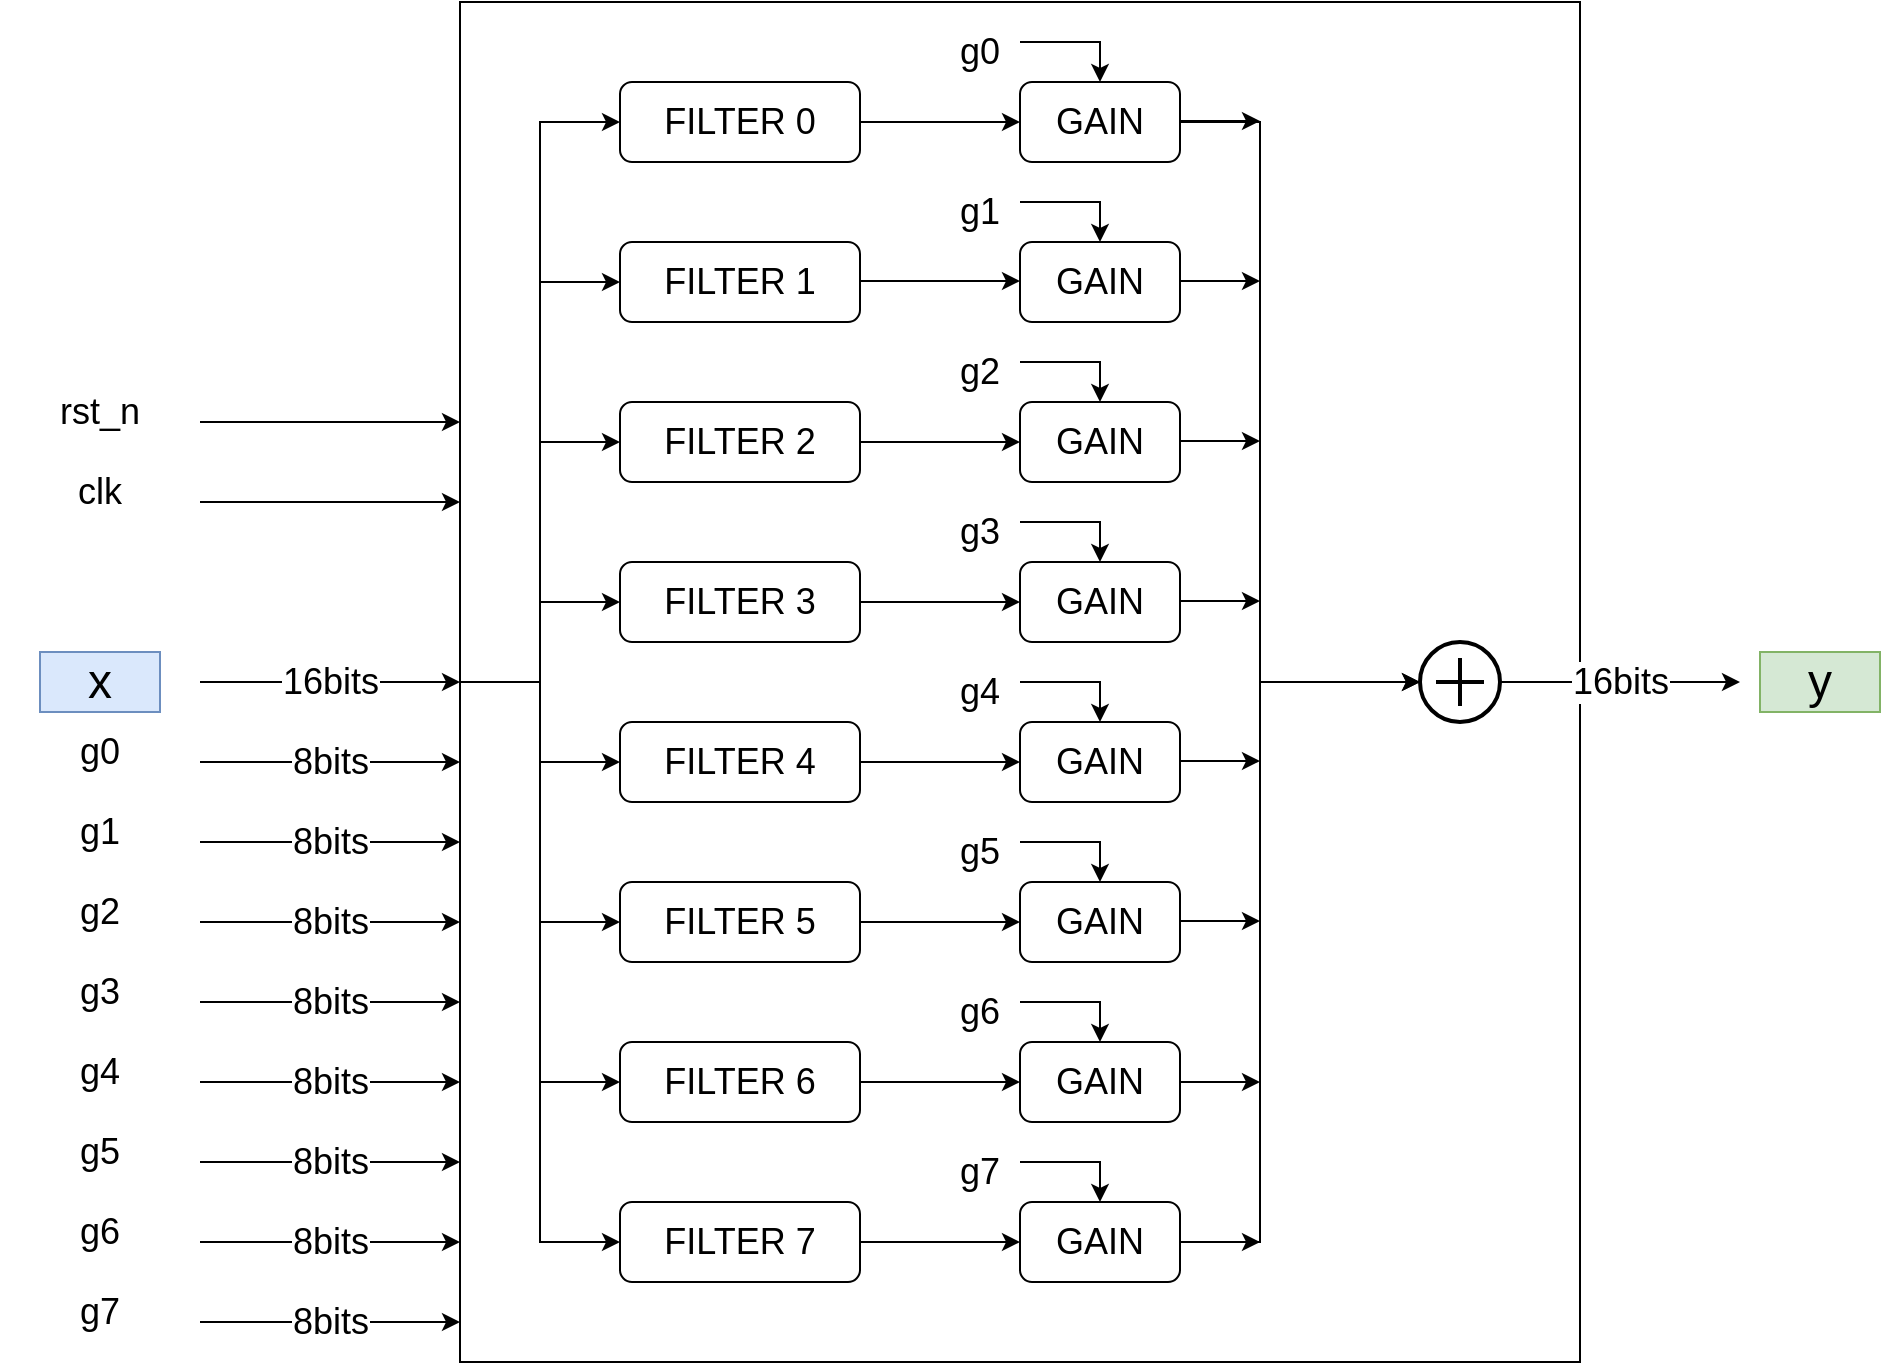 <mxfile version="22.1.2" type="device">
  <diagram id="C5RBs43oDa-KdzZeNtuy" name="Page-1">
    <mxGraphModel dx="1942" dy="669" grid="1" gridSize="10" guides="1" tooltips="1" connect="1" arrows="1" fold="1" page="1" pageScale="1" pageWidth="827" pageHeight="1169" math="0" shadow="0">
      <root>
        <mxCell id="WIyWlLk6GJQsqaUBKTNV-0" />
        <mxCell id="WIyWlLk6GJQsqaUBKTNV-1" parent="WIyWlLk6GJQsqaUBKTNV-0" />
        <mxCell id="mujovfpKA2oL1EmNYj7x-28" value="" style="whiteSpace=wrap;html=1;movable=0;resizable=0;rotatable=0;deletable=0;editable=0;locked=1;connectable=0;" parent="WIyWlLk6GJQsqaUBKTNV-1" vertex="1">
          <mxGeometry x="80" y="40" width="560" height="680" as="geometry" />
        </mxCell>
        <mxCell id="WIyWlLk6GJQsqaUBKTNV-3" value="FILTER 0" style="rounded=1;whiteSpace=wrap;html=1;fontSize=18;glass=0;strokeWidth=1;shadow=0;" parent="WIyWlLk6GJQsqaUBKTNV-1" vertex="1">
          <mxGeometry x="160" y="80" width="120" height="40" as="geometry" />
        </mxCell>
        <mxCell id="mujovfpKA2oL1EmNYj7x-0" value="FILTER 1" style="rounded=1;whiteSpace=wrap;html=1;fontSize=18;glass=0;strokeWidth=1;shadow=0;" parent="WIyWlLk6GJQsqaUBKTNV-1" vertex="1">
          <mxGeometry x="160" y="160" width="120" height="40" as="geometry" />
        </mxCell>
        <mxCell id="mujovfpKA2oL1EmNYj7x-1" value="FILTER 2" style="rounded=1;whiteSpace=wrap;html=1;fontSize=18;glass=0;strokeWidth=1;shadow=0;" parent="WIyWlLk6GJQsqaUBKTNV-1" vertex="1">
          <mxGeometry x="160" y="240" width="120" height="40" as="geometry" />
        </mxCell>
        <mxCell id="mujovfpKA2oL1EmNYj7x-2" value="FILTER 3" style="rounded=1;whiteSpace=wrap;html=1;fontSize=18;glass=0;strokeWidth=1;shadow=0;" parent="WIyWlLk6GJQsqaUBKTNV-1" vertex="1">
          <mxGeometry x="160" y="320" width="120" height="40" as="geometry" />
        </mxCell>
        <mxCell id="mujovfpKA2oL1EmNYj7x-3" value="FILTER 4" style="rounded=1;whiteSpace=wrap;html=1;fontSize=18;glass=0;strokeWidth=1;shadow=0;" parent="WIyWlLk6GJQsqaUBKTNV-1" vertex="1">
          <mxGeometry x="160" y="400" width="120" height="40" as="geometry" />
        </mxCell>
        <mxCell id="mujovfpKA2oL1EmNYj7x-4" value="FILTER 5" style="rounded=1;whiteSpace=wrap;html=1;fontSize=18;glass=0;strokeWidth=1;shadow=0;" parent="WIyWlLk6GJQsqaUBKTNV-1" vertex="1">
          <mxGeometry x="160" y="480" width="120" height="40" as="geometry" />
        </mxCell>
        <mxCell id="mujovfpKA2oL1EmNYj7x-5" value="FILTER 6" style="rounded=1;whiteSpace=wrap;html=1;fontSize=18;glass=0;strokeWidth=1;shadow=0;" parent="WIyWlLk6GJQsqaUBKTNV-1" vertex="1">
          <mxGeometry x="160" y="560" width="120" height="40" as="geometry" />
        </mxCell>
        <mxCell id="mujovfpKA2oL1EmNYj7x-6" value="FILTER 7" style="rounded=1;whiteSpace=wrap;html=1;fontSize=18;glass=0;strokeWidth=1;shadow=0;" parent="WIyWlLk6GJQsqaUBKTNV-1" vertex="1">
          <mxGeometry x="160" y="640" width="120" height="40" as="geometry" />
        </mxCell>
        <mxCell id="mujovfpKA2oL1EmNYj7x-7" value="GAIN" style="rounded=1;whiteSpace=wrap;html=1;fontSize=18;" parent="WIyWlLk6GJQsqaUBKTNV-1" vertex="1">
          <mxGeometry x="360" y="80" width="80" height="40" as="geometry" />
        </mxCell>
        <mxCell id="mujovfpKA2oL1EmNYj7x-8" value="GAIN" style="rounded=1;whiteSpace=wrap;html=1;fontSize=18;" parent="WIyWlLk6GJQsqaUBKTNV-1" vertex="1">
          <mxGeometry x="360" y="160" width="80" height="40" as="geometry" />
        </mxCell>
        <mxCell id="mujovfpKA2oL1EmNYj7x-9" value="GAIN" style="rounded=1;whiteSpace=wrap;html=1;fontSize=18;" parent="WIyWlLk6GJQsqaUBKTNV-1" vertex="1">
          <mxGeometry x="360" y="240" width="80" height="40" as="geometry" />
        </mxCell>
        <mxCell id="mujovfpKA2oL1EmNYj7x-10" value="GAIN" style="rounded=1;whiteSpace=wrap;html=1;fontSize=18;" parent="WIyWlLk6GJQsqaUBKTNV-1" vertex="1">
          <mxGeometry x="360" y="320" width="80" height="40" as="geometry" />
        </mxCell>
        <mxCell id="mujovfpKA2oL1EmNYj7x-11" value="GAIN" style="rounded=1;whiteSpace=wrap;html=1;fontSize=18;" parent="WIyWlLk6GJQsqaUBKTNV-1" vertex="1">
          <mxGeometry x="360" y="400" width="80" height="40" as="geometry" />
        </mxCell>
        <mxCell id="mujovfpKA2oL1EmNYj7x-12" value="GAIN" style="rounded=1;whiteSpace=wrap;html=1;fontSize=18;" parent="WIyWlLk6GJQsqaUBKTNV-1" vertex="1">
          <mxGeometry x="360" y="480" width="80" height="40" as="geometry" />
        </mxCell>
        <mxCell id="mujovfpKA2oL1EmNYj7x-13" value="GAIN" style="rounded=1;whiteSpace=wrap;html=1;fontSize=18;" parent="WIyWlLk6GJQsqaUBKTNV-1" vertex="1">
          <mxGeometry x="360" y="560" width="80" height="40" as="geometry" />
        </mxCell>
        <mxCell id="mujovfpKA2oL1EmNYj7x-14" value="GAIN" style="rounded=1;whiteSpace=wrap;html=1;fontSize=18;" parent="WIyWlLk6GJQsqaUBKTNV-1" vertex="1">
          <mxGeometry x="360" y="640" width="80" height="40" as="geometry" />
        </mxCell>
        <mxCell id="mujovfpKA2oL1EmNYj7x-15" value="" style="html=1;verticalLabelPosition=bottom;align=center;labelBackgroundColor=#ffffff;verticalAlign=top;strokeWidth=2;strokeColor=#000000;shadow=0;dashed=0;shape=mxgraph.ios7.icons.add;fontSize=18;" parent="WIyWlLk6GJQsqaUBKTNV-1" vertex="1">
          <mxGeometry x="560" y="360" width="40" height="40" as="geometry" />
        </mxCell>
        <mxCell id="mujovfpKA2oL1EmNYj7x-17" value="" style="endArrow=classic;html=1;rounded=0;entryX=0;entryY=0.5;entryDx=0;entryDy=0;fontSize=18;" parent="WIyWlLk6GJQsqaUBKTNV-1" target="mujovfpKA2oL1EmNYj7x-28" edge="1">
          <mxGeometry relative="1" as="geometry">
            <mxPoint x="-50" y="380" as="sourcePoint" />
            <mxPoint x="50" y="399" as="targetPoint" />
          </mxGeometry>
        </mxCell>
        <mxCell id="mujovfpKA2oL1EmNYj7x-18" value="16bits" style="edgeLabel;resizable=0;html=1;align=center;verticalAlign=middle;fontSize=18;" parent="mujovfpKA2oL1EmNYj7x-17" connectable="0" vertex="1">
          <mxGeometry relative="1" as="geometry" />
        </mxCell>
        <mxCell id="mujovfpKA2oL1EmNYj7x-19" value="" style="endArrow=classic;html=1;rounded=0;entryX=0;entryY=0.5;entryDx=0;entryDy=0;exitX=0;exitY=0.5;exitDx=0;exitDy=0;fontSize=18;" parent="WIyWlLk6GJQsqaUBKTNV-1" source="mujovfpKA2oL1EmNYj7x-28" target="WIyWlLk6GJQsqaUBKTNV-3" edge="1">
          <mxGeometry width="50" height="50" relative="1" as="geometry">
            <mxPoint x="50" y="400" as="sourcePoint" />
            <mxPoint x="70" y="300" as="targetPoint" />
            <Array as="points">
              <mxPoint x="120" y="380" />
              <mxPoint x="120" y="100" />
            </Array>
          </mxGeometry>
        </mxCell>
        <mxCell id="mujovfpKA2oL1EmNYj7x-20" value="" style="endArrow=classic;html=1;rounded=0;entryX=0;entryY=0.5;entryDx=0;entryDy=0;exitX=0;exitY=0.5;exitDx=0;exitDy=0;fontSize=18;" parent="WIyWlLk6GJQsqaUBKTNV-1" source="mujovfpKA2oL1EmNYj7x-28" target="mujovfpKA2oL1EmNYj7x-1" edge="1">
          <mxGeometry width="50" height="50" relative="1" as="geometry">
            <mxPoint x="60" y="480" as="sourcePoint" />
            <mxPoint x="110" y="430" as="targetPoint" />
            <Array as="points">
              <mxPoint x="120" y="380" />
              <mxPoint x="120" y="260" />
            </Array>
          </mxGeometry>
        </mxCell>
        <mxCell id="mujovfpKA2oL1EmNYj7x-21" value="" style="endArrow=classic;html=1;rounded=0;entryX=0;entryY=0.5;entryDx=0;entryDy=0;exitX=0;exitY=0.5;exitDx=0;exitDy=0;fontSize=18;" parent="WIyWlLk6GJQsqaUBKTNV-1" source="mujovfpKA2oL1EmNYj7x-28" target="mujovfpKA2oL1EmNYj7x-0" edge="1">
          <mxGeometry width="50" height="50" relative="1" as="geometry">
            <mxPoint x="50" y="400" as="sourcePoint" />
            <mxPoint x="80" y="430" as="targetPoint" />
            <Array as="points">
              <mxPoint x="120" y="380" />
              <mxPoint x="120" y="180" />
            </Array>
          </mxGeometry>
        </mxCell>
        <mxCell id="mujovfpKA2oL1EmNYj7x-22" value="" style="endArrow=classic;html=1;rounded=0;entryX=0;entryY=0.5;entryDx=0;entryDy=0;fontSize=18;" parent="WIyWlLk6GJQsqaUBKTNV-1" target="mujovfpKA2oL1EmNYj7x-2" edge="1">
          <mxGeometry width="50" height="50" relative="1" as="geometry">
            <mxPoint x="80" y="380" as="sourcePoint" />
            <mxPoint x="150" y="340" as="targetPoint" />
            <Array as="points">
              <mxPoint x="120" y="380" />
              <mxPoint x="120" y="340" />
            </Array>
          </mxGeometry>
        </mxCell>
        <mxCell id="mujovfpKA2oL1EmNYj7x-23" value="" style="endArrow=classic;html=1;rounded=0;entryX=0;entryY=0.5;entryDx=0;entryDy=0;exitX=0;exitY=0.5;exitDx=0;exitDy=0;fontSize=18;" parent="WIyWlLk6GJQsqaUBKTNV-1" source="mujovfpKA2oL1EmNYj7x-28" target="mujovfpKA2oL1EmNYj7x-3" edge="1">
          <mxGeometry width="50" height="50" relative="1" as="geometry">
            <mxPoint x="40" y="610" as="sourcePoint" />
            <mxPoint x="150" y="390" as="targetPoint" />
            <Array as="points">
              <mxPoint x="120" y="380" />
              <mxPoint x="120" y="420" />
            </Array>
          </mxGeometry>
        </mxCell>
        <mxCell id="mujovfpKA2oL1EmNYj7x-24" value="" style="endArrow=classic;html=1;rounded=0;entryX=0;entryY=0.5;entryDx=0;entryDy=0;exitX=0;exitY=0.5;exitDx=0;exitDy=0;fontSize=18;" parent="WIyWlLk6GJQsqaUBKTNV-1" source="mujovfpKA2oL1EmNYj7x-28" target="mujovfpKA2oL1EmNYj7x-4" edge="1">
          <mxGeometry width="50" height="50" relative="1" as="geometry">
            <mxPoint x="30" y="675" as="sourcePoint" />
            <mxPoint x="150" y="485" as="targetPoint" />
            <Array as="points">
              <mxPoint x="120" y="380" />
              <mxPoint x="120" y="500" />
            </Array>
          </mxGeometry>
        </mxCell>
        <mxCell id="mujovfpKA2oL1EmNYj7x-25" value="" style="endArrow=classic;html=1;rounded=0;entryX=0;entryY=0.5;entryDx=0;entryDy=0;exitX=0;exitY=0.5;exitDx=0;exitDy=0;fontSize=18;" parent="WIyWlLk6GJQsqaUBKTNV-1" source="mujovfpKA2oL1EmNYj7x-28" target="mujovfpKA2oL1EmNYj7x-5" edge="1">
          <mxGeometry width="50" height="50" relative="1" as="geometry">
            <mxPoint x="20" y="747.5" as="sourcePoint" />
            <mxPoint x="150" y="572.5" as="targetPoint" />
            <Array as="points">
              <mxPoint x="120" y="380" />
              <mxPoint x="120" y="580" />
            </Array>
          </mxGeometry>
        </mxCell>
        <mxCell id="mujovfpKA2oL1EmNYj7x-26" value="" style="endArrow=classic;html=1;rounded=0;entryX=0;entryY=0.5;entryDx=0;entryDy=0;exitX=0;exitY=0.5;exitDx=0;exitDy=0;fontSize=18;" parent="WIyWlLk6GJQsqaUBKTNV-1" source="mujovfpKA2oL1EmNYj7x-28" target="mujovfpKA2oL1EmNYj7x-6" edge="1">
          <mxGeometry width="50" height="50" relative="1" as="geometry">
            <mxPoint y="827.5" as="sourcePoint" />
            <mxPoint x="140" y="660" as="targetPoint" />
            <Array as="points">
              <mxPoint x="120" y="380" />
              <mxPoint x="120" y="660" />
            </Array>
          </mxGeometry>
        </mxCell>
        <mxCell id="mujovfpKA2oL1EmNYj7x-29" value="&lt;span style=&quot;font-size: 18px;&quot;&gt;g0&lt;/span&gt;" style="text;html=1;strokeColor=none;fillColor=none;align=center;verticalAlign=middle;whiteSpace=wrap;rounded=0;fontSize=18;" parent="WIyWlLk6GJQsqaUBKTNV-1" vertex="1">
          <mxGeometry x="-150" y="400" width="100" height="30" as="geometry" />
        </mxCell>
        <mxCell id="mujovfpKA2oL1EmNYj7x-30" value="" style="endArrow=classic;html=1;rounded=0;exitX=1;exitY=0.5;exitDx=0;exitDy=0;entryX=0;entryY=0.5;entryDx=0;entryDy=0;fontSize=18;" parent="WIyWlLk6GJQsqaUBKTNV-1" source="WIyWlLk6GJQsqaUBKTNV-3" target="mujovfpKA2oL1EmNYj7x-7" edge="1">
          <mxGeometry width="50" height="50" relative="1" as="geometry">
            <mxPoint x="450" y="260" as="sourcePoint" />
            <mxPoint x="500" y="210" as="targetPoint" />
          </mxGeometry>
        </mxCell>
        <mxCell id="mujovfpKA2oL1EmNYj7x-31" value="" style="endArrow=classic;html=1;rounded=0;exitX=1;exitY=0.5;exitDx=0;exitDy=0;entryX=0;entryY=0.5;entryDx=0;entryDy=0;fontSize=18;" parent="WIyWlLk6GJQsqaUBKTNV-1" edge="1">
          <mxGeometry width="50" height="50" relative="1" as="geometry">
            <mxPoint x="280" y="179.5" as="sourcePoint" />
            <mxPoint x="360" y="179.5" as="targetPoint" />
          </mxGeometry>
        </mxCell>
        <mxCell id="mujovfpKA2oL1EmNYj7x-34" value="" style="endArrow=classic;html=1;rounded=0;exitX=1;exitY=0.5;exitDx=0;exitDy=0;entryX=0;entryY=0.5;entryDx=0;entryDy=0;fontSize=18;" parent="WIyWlLk6GJQsqaUBKTNV-1" source="mujovfpKA2oL1EmNYj7x-1" target="mujovfpKA2oL1EmNYj7x-9" edge="1">
          <mxGeometry width="50" height="50" relative="1" as="geometry">
            <mxPoint x="280" y="290" as="sourcePoint" />
            <mxPoint x="360" y="290.5" as="targetPoint" />
          </mxGeometry>
        </mxCell>
        <mxCell id="mujovfpKA2oL1EmNYj7x-38" value="" style="endArrow=classic;html=1;rounded=0;exitX=1;exitY=0.5;exitDx=0;exitDy=0;entryX=0;entryY=0.5;entryDx=0;entryDy=0;fontSize=18;" parent="WIyWlLk6GJQsqaUBKTNV-1" source="mujovfpKA2oL1EmNYj7x-2" target="mujovfpKA2oL1EmNYj7x-10" edge="1">
          <mxGeometry width="50" height="50" relative="1" as="geometry">
            <mxPoint x="290" y="269.5" as="sourcePoint" />
            <mxPoint x="370" y="269.5" as="targetPoint" />
          </mxGeometry>
        </mxCell>
        <mxCell id="mujovfpKA2oL1EmNYj7x-39" value="" style="endArrow=classic;html=1;rounded=0;exitX=1;exitY=0.5;exitDx=0;exitDy=0;entryX=0;entryY=0.5;entryDx=0;entryDy=0;fontSize=18;" parent="WIyWlLk6GJQsqaUBKTNV-1" source="mujovfpKA2oL1EmNYj7x-3" target="mujovfpKA2oL1EmNYj7x-11" edge="1">
          <mxGeometry width="50" height="50" relative="1" as="geometry">
            <mxPoint x="300" y="279.5" as="sourcePoint" />
            <mxPoint x="380" y="279.5" as="targetPoint" />
          </mxGeometry>
        </mxCell>
        <mxCell id="mujovfpKA2oL1EmNYj7x-40" value="" style="endArrow=classic;html=1;rounded=0;exitX=1;exitY=0.5;exitDx=0;exitDy=0;entryX=0;entryY=0.5;entryDx=0;entryDy=0;fontSize=18;" parent="WIyWlLk6GJQsqaUBKTNV-1" source="mujovfpKA2oL1EmNYj7x-4" target="mujovfpKA2oL1EmNYj7x-12" edge="1">
          <mxGeometry width="50" height="50" relative="1" as="geometry">
            <mxPoint x="270" y="530" as="sourcePoint" />
            <mxPoint x="350" y="530" as="targetPoint" />
          </mxGeometry>
        </mxCell>
        <mxCell id="mujovfpKA2oL1EmNYj7x-41" value="" style="endArrow=classic;html=1;rounded=0;exitX=1;exitY=0.5;exitDx=0;exitDy=0;entryX=0;entryY=0.5;entryDx=0;entryDy=0;fontSize=18;" parent="WIyWlLk6GJQsqaUBKTNV-1" source="mujovfpKA2oL1EmNYj7x-5" target="mujovfpKA2oL1EmNYj7x-13" edge="1">
          <mxGeometry width="50" height="50" relative="1" as="geometry">
            <mxPoint x="270" y="610" as="sourcePoint" />
            <mxPoint x="350" y="610" as="targetPoint" />
          </mxGeometry>
        </mxCell>
        <mxCell id="mujovfpKA2oL1EmNYj7x-42" value="" style="endArrow=classic;html=1;rounded=0;exitX=1;exitY=0.5;exitDx=0;exitDy=0;entryX=0;entryY=0.5;entryDx=0;entryDy=0;fontSize=18;" parent="WIyWlLk6GJQsqaUBKTNV-1" source="mujovfpKA2oL1EmNYj7x-6" target="mujovfpKA2oL1EmNYj7x-14" edge="1">
          <mxGeometry width="50" height="50" relative="1" as="geometry">
            <mxPoint x="280" y="700" as="sourcePoint" />
            <mxPoint x="360" y="660" as="targetPoint" />
          </mxGeometry>
        </mxCell>
        <mxCell id="mujovfpKA2oL1EmNYj7x-43" value="" style="endArrow=classic;html=1;rounded=0;exitX=0;exitY=0.5;exitDx=0;exitDy=0;fontSize=18;" parent="WIyWlLk6GJQsqaUBKTNV-1" edge="1">
          <mxGeometry width="50" height="50" relative="1" as="geometry">
            <mxPoint x="440" y="660" as="sourcePoint" />
            <mxPoint x="560" y="380" as="targetPoint" />
            <Array as="points">
              <mxPoint x="480" y="660" />
              <mxPoint x="480" y="380" />
            </Array>
          </mxGeometry>
        </mxCell>
        <mxCell id="mujovfpKA2oL1EmNYj7x-50" value="" style="endArrow=classic;html=1;rounded=0;entryX=0;entryY=0.5;entryDx=0;entryDy=0;exitX=0;exitY=0.5;exitDx=0;exitDy=0;entryPerimeter=0;fontSize=18;" parent="WIyWlLk6GJQsqaUBKTNV-1" target="mujovfpKA2oL1EmNYj7x-15" edge="1">
          <mxGeometry width="50" height="50" relative="1" as="geometry">
            <mxPoint x="440" y="100" as="sourcePoint" />
            <mxPoint x="520" y="380" as="targetPoint" />
            <Array as="points">
              <mxPoint x="480" y="100" />
              <mxPoint x="480" y="380" />
            </Array>
          </mxGeometry>
        </mxCell>
        <mxCell id="mujovfpKA2oL1EmNYj7x-52" value="" style="endArrow=classic;html=1;rounded=0;exitX=1;exitY=0.5;exitDx=0;exitDy=0;fontSize=18;" parent="WIyWlLk6GJQsqaUBKTNV-1" source="mujovfpKA2oL1EmNYj7x-13" edge="1">
          <mxGeometry width="50" height="50" relative="1" as="geometry">
            <mxPoint x="450" y="460" as="sourcePoint" />
            <mxPoint x="480" y="580" as="targetPoint" />
          </mxGeometry>
        </mxCell>
        <mxCell id="mujovfpKA2oL1EmNYj7x-53" value="" style="endArrow=classic;html=1;rounded=0;exitX=1;exitY=0.5;exitDx=0;exitDy=0;fontSize=18;" parent="WIyWlLk6GJQsqaUBKTNV-1" edge="1">
          <mxGeometry width="50" height="50" relative="1" as="geometry">
            <mxPoint x="440" y="499.5" as="sourcePoint" />
            <mxPoint x="480" y="499.5" as="targetPoint" />
          </mxGeometry>
        </mxCell>
        <mxCell id="mujovfpKA2oL1EmNYj7x-54" value="" style="endArrow=classic;html=1;rounded=0;exitX=1;exitY=0.5;exitDx=0;exitDy=0;fontSize=18;" parent="WIyWlLk6GJQsqaUBKTNV-1" edge="1">
          <mxGeometry width="50" height="50" relative="1" as="geometry">
            <mxPoint x="440" y="419.5" as="sourcePoint" />
            <mxPoint x="480" y="419.5" as="targetPoint" />
          </mxGeometry>
        </mxCell>
        <mxCell id="mujovfpKA2oL1EmNYj7x-55" value="" style="endArrow=classic;html=1;rounded=0;exitX=1;exitY=0.5;exitDx=0;exitDy=0;fontSize=18;" parent="WIyWlLk6GJQsqaUBKTNV-1" edge="1">
          <mxGeometry width="50" height="50" relative="1" as="geometry">
            <mxPoint x="440" y="339.5" as="sourcePoint" />
            <mxPoint x="480" y="339.5" as="targetPoint" />
          </mxGeometry>
        </mxCell>
        <mxCell id="mujovfpKA2oL1EmNYj7x-56" value="" style="endArrow=classic;html=1;rounded=0;exitX=1;exitY=0.5;exitDx=0;exitDy=0;fontSize=18;" parent="WIyWlLk6GJQsqaUBKTNV-1" edge="1">
          <mxGeometry width="50" height="50" relative="1" as="geometry">
            <mxPoint x="440" y="259.5" as="sourcePoint" />
            <mxPoint x="480" y="259.5" as="targetPoint" />
          </mxGeometry>
        </mxCell>
        <mxCell id="mujovfpKA2oL1EmNYj7x-57" value="" style="endArrow=classic;html=1;rounded=0;exitX=1;exitY=0.5;exitDx=0;exitDy=0;fontSize=18;" parent="WIyWlLk6GJQsqaUBKTNV-1" edge="1">
          <mxGeometry width="50" height="50" relative="1" as="geometry">
            <mxPoint x="440" y="179.5" as="sourcePoint" />
            <mxPoint x="480" y="179.5" as="targetPoint" />
          </mxGeometry>
        </mxCell>
        <mxCell id="mujovfpKA2oL1EmNYj7x-58" value="" style="endArrow=classic;html=1;rounded=0;exitX=1;exitY=0.5;exitDx=0;exitDy=0;fontSize=18;" parent="WIyWlLk6GJQsqaUBKTNV-1" edge="1">
          <mxGeometry width="50" height="50" relative="1" as="geometry">
            <mxPoint x="440" y="99.5" as="sourcePoint" />
            <mxPoint x="480" y="99.5" as="targetPoint" />
          </mxGeometry>
        </mxCell>
        <mxCell id="mujovfpKA2oL1EmNYj7x-59" value="" style="endArrow=classic;html=1;rounded=0;exitX=1;exitY=0.5;exitDx=0;exitDy=0;fontSize=18;" parent="WIyWlLk6GJQsqaUBKTNV-1" edge="1">
          <mxGeometry width="50" height="50" relative="1" as="geometry">
            <mxPoint x="440" y="660" as="sourcePoint" />
            <mxPoint x="480" y="660" as="targetPoint" />
          </mxGeometry>
        </mxCell>
        <mxCell id="mujovfpKA2oL1EmNYj7x-61" value="" style="endArrow=classic;html=1;rounded=0;fontSize=18;" parent="WIyWlLk6GJQsqaUBKTNV-1" edge="1">
          <mxGeometry relative="1" as="geometry">
            <mxPoint x="600" y="380" as="sourcePoint" />
            <mxPoint x="720" y="380" as="targetPoint" />
          </mxGeometry>
        </mxCell>
        <mxCell id="mujovfpKA2oL1EmNYj7x-62" value="16bits" style="edgeLabel;resizable=0;html=1;align=center;verticalAlign=middle;fontSize=18;" parent="mujovfpKA2oL1EmNYj7x-61" connectable="0" vertex="1">
          <mxGeometry relative="1" as="geometry" />
        </mxCell>
        <mxCell id="mujovfpKA2oL1EmNYj7x-66" value="&lt;font style=&quot;font-size: 24px;&quot;&gt;y&lt;br style=&quot;font-size: 24px;&quot;&gt;&lt;/font&gt;" style="text;html=1;strokeColor=#82b366;fillColor=#d5e8d4;align=center;verticalAlign=middle;whiteSpace=wrap;rounded=0;fontSize=24;" parent="WIyWlLk6GJQsqaUBKTNV-1" vertex="1">
          <mxGeometry x="730" y="365" width="60" height="30" as="geometry" />
        </mxCell>
        <mxCell id="mujovfpKA2oL1EmNYj7x-69" value="" style="endArrow=classic;html=1;rounded=0;entryX=0;entryY=0.5;entryDx=0;entryDy=0;fontSize=18;" parent="WIyWlLk6GJQsqaUBKTNV-1" edge="1">
          <mxGeometry relative="1" as="geometry">
            <mxPoint x="-50" y="250" as="sourcePoint" />
            <mxPoint x="80" y="250" as="targetPoint" />
          </mxGeometry>
        </mxCell>
        <mxCell id="mujovfpKA2oL1EmNYj7x-71" value="" style="endArrow=classic;html=1;rounded=0;entryX=0;entryY=0.5;entryDx=0;entryDy=0;fontSize=18;" parent="WIyWlLk6GJQsqaUBKTNV-1" edge="1">
          <mxGeometry relative="1" as="geometry">
            <mxPoint x="-50" y="290" as="sourcePoint" />
            <mxPoint x="80" y="290" as="targetPoint" />
          </mxGeometry>
        </mxCell>
        <mxCell id="mujovfpKA2oL1EmNYj7x-75" value="&lt;span style=&quot;font-size: 18px;&quot;&gt;clk&lt;/span&gt;" style="text;html=1;strokeColor=none;fillColor=none;align=center;verticalAlign=middle;whiteSpace=wrap;rounded=0;fontSize=18;" parent="WIyWlLk6GJQsqaUBKTNV-1" vertex="1">
          <mxGeometry x="-150" y="270" width="100" height="30" as="geometry" />
        </mxCell>
        <mxCell id="mujovfpKA2oL1EmNYj7x-76" value="&lt;span style=&quot;font-size: 18px;&quot;&gt;rst_n&lt;/span&gt;" style="text;html=1;strokeColor=none;fillColor=none;align=center;verticalAlign=middle;whiteSpace=wrap;rounded=0;fontSize=18;" parent="WIyWlLk6GJQsqaUBKTNV-1" vertex="1">
          <mxGeometry x="-150" y="230" width="100" height="30" as="geometry" />
        </mxCell>
        <mxCell id="mujovfpKA2oL1EmNYj7x-77" value="&lt;font style=&quot;font-size: 24px;&quot;&gt;x&lt;br style=&quot;font-size: 24px;&quot;&gt;&lt;/font&gt;" style="text;html=1;strokeColor=#6c8ebf;fillColor=#dae8fc;align=center;verticalAlign=middle;whiteSpace=wrap;rounded=0;fontSize=24;" parent="WIyWlLk6GJQsqaUBKTNV-1" vertex="1">
          <mxGeometry x="-130" y="365" width="60" height="30" as="geometry" />
        </mxCell>
        <mxCell id="mujovfpKA2oL1EmNYj7x-78" value="" style="endArrow=classic;html=1;rounded=0;entryX=0;entryY=0.5;entryDx=0;entryDy=0;fontSize=18;" parent="WIyWlLk6GJQsqaUBKTNV-1" edge="1">
          <mxGeometry relative="1" as="geometry">
            <mxPoint x="-50" y="420" as="sourcePoint" />
            <mxPoint x="80" y="420" as="targetPoint" />
          </mxGeometry>
        </mxCell>
        <mxCell id="mujovfpKA2oL1EmNYj7x-79" value="8bits" style="edgeLabel;resizable=0;html=1;align=center;verticalAlign=middle;fontSize=18;" parent="mujovfpKA2oL1EmNYj7x-78" connectable="0" vertex="1">
          <mxGeometry relative="1" as="geometry" />
        </mxCell>
        <mxCell id="mujovfpKA2oL1EmNYj7x-80" value="&lt;span style=&quot;font-size: 18px;&quot;&gt;g1&lt;/span&gt;" style="text;html=1;strokeColor=none;fillColor=none;align=center;verticalAlign=middle;whiteSpace=wrap;rounded=0;fontSize=18;" parent="WIyWlLk6GJQsqaUBKTNV-1" vertex="1">
          <mxGeometry x="-150" y="440" width="100" height="30" as="geometry" />
        </mxCell>
        <mxCell id="mujovfpKA2oL1EmNYj7x-81" value="" style="endArrow=classic;html=1;rounded=0;entryX=0;entryY=0.5;entryDx=0;entryDy=0;fontSize=18;" parent="WIyWlLk6GJQsqaUBKTNV-1" edge="1">
          <mxGeometry relative="1" as="geometry">
            <mxPoint x="-50" y="460" as="sourcePoint" />
            <mxPoint x="80" y="460" as="targetPoint" />
          </mxGeometry>
        </mxCell>
        <mxCell id="mujovfpKA2oL1EmNYj7x-82" value="8bits" style="edgeLabel;resizable=0;html=1;align=center;verticalAlign=middle;fontSize=18;" parent="mujovfpKA2oL1EmNYj7x-81" connectable="0" vertex="1">
          <mxGeometry relative="1" as="geometry" />
        </mxCell>
        <mxCell id="mujovfpKA2oL1EmNYj7x-83" value="&lt;span style=&quot;font-size: 18px;&quot;&gt;g2&lt;/span&gt;" style="text;html=1;strokeColor=none;fillColor=none;align=center;verticalAlign=middle;whiteSpace=wrap;rounded=0;fontSize=18;" parent="WIyWlLk6GJQsqaUBKTNV-1" vertex="1">
          <mxGeometry x="-150" y="480" width="100" height="30" as="geometry" />
        </mxCell>
        <mxCell id="mujovfpKA2oL1EmNYj7x-84" value="" style="endArrow=classic;html=1;rounded=0;entryX=0;entryY=0.5;entryDx=0;entryDy=0;fontSize=18;" parent="WIyWlLk6GJQsqaUBKTNV-1" edge="1">
          <mxGeometry relative="1" as="geometry">
            <mxPoint x="-50" y="500" as="sourcePoint" />
            <mxPoint x="80" y="500" as="targetPoint" />
          </mxGeometry>
        </mxCell>
        <mxCell id="mujovfpKA2oL1EmNYj7x-85" value="8bits" style="edgeLabel;resizable=0;html=1;align=center;verticalAlign=middle;fontSize=18;" parent="mujovfpKA2oL1EmNYj7x-84" connectable="0" vertex="1">
          <mxGeometry relative="1" as="geometry" />
        </mxCell>
        <mxCell id="mujovfpKA2oL1EmNYj7x-86" value="&lt;span style=&quot;font-size: 18px;&quot;&gt;g3&lt;/span&gt;" style="text;html=1;strokeColor=none;fillColor=none;align=center;verticalAlign=middle;whiteSpace=wrap;rounded=0;fontSize=18;" parent="WIyWlLk6GJQsqaUBKTNV-1" vertex="1">
          <mxGeometry x="-150" y="520" width="100" height="30" as="geometry" />
        </mxCell>
        <mxCell id="mujovfpKA2oL1EmNYj7x-87" value="" style="endArrow=classic;html=1;rounded=0;entryX=0;entryY=0.5;entryDx=0;entryDy=0;fontSize=18;" parent="WIyWlLk6GJQsqaUBKTNV-1" edge="1">
          <mxGeometry relative="1" as="geometry">
            <mxPoint x="-50" y="540" as="sourcePoint" />
            <mxPoint x="80" y="540" as="targetPoint" />
          </mxGeometry>
        </mxCell>
        <mxCell id="mujovfpKA2oL1EmNYj7x-88" value="8bits" style="edgeLabel;resizable=0;html=1;align=center;verticalAlign=middle;fontSize=18;" parent="mujovfpKA2oL1EmNYj7x-87" connectable="0" vertex="1">
          <mxGeometry relative="1" as="geometry" />
        </mxCell>
        <mxCell id="mujovfpKA2oL1EmNYj7x-89" value="&lt;span style=&quot;font-size: 18px;&quot;&gt;g4&lt;/span&gt;" style="text;html=1;strokeColor=none;fillColor=none;align=center;verticalAlign=middle;whiteSpace=wrap;rounded=0;fontSize=18;" parent="WIyWlLk6GJQsqaUBKTNV-1" vertex="1">
          <mxGeometry x="-150" y="560" width="100" height="30" as="geometry" />
        </mxCell>
        <mxCell id="mujovfpKA2oL1EmNYj7x-90" value="" style="endArrow=classic;html=1;rounded=0;entryX=0;entryY=0.5;entryDx=0;entryDy=0;fontSize=18;" parent="WIyWlLk6GJQsqaUBKTNV-1" edge="1">
          <mxGeometry relative="1" as="geometry">
            <mxPoint x="-50" y="580" as="sourcePoint" />
            <mxPoint x="80" y="580" as="targetPoint" />
          </mxGeometry>
        </mxCell>
        <mxCell id="mujovfpKA2oL1EmNYj7x-91" value="8bits" style="edgeLabel;resizable=0;html=1;align=center;verticalAlign=middle;fontSize=18;" parent="mujovfpKA2oL1EmNYj7x-90" connectable="0" vertex="1">
          <mxGeometry relative="1" as="geometry" />
        </mxCell>
        <mxCell id="mujovfpKA2oL1EmNYj7x-92" value="&lt;span style=&quot;font-size: 18px;&quot;&gt;g5&lt;/span&gt;" style="text;html=1;strokeColor=none;fillColor=none;align=center;verticalAlign=middle;whiteSpace=wrap;rounded=0;fontSize=18;" parent="WIyWlLk6GJQsqaUBKTNV-1" vertex="1">
          <mxGeometry x="-150" y="600" width="100" height="30" as="geometry" />
        </mxCell>
        <mxCell id="mujovfpKA2oL1EmNYj7x-93" value="" style="endArrow=classic;html=1;rounded=0;entryX=0;entryY=0.5;entryDx=0;entryDy=0;fontSize=18;" parent="WIyWlLk6GJQsqaUBKTNV-1" edge="1">
          <mxGeometry relative="1" as="geometry">
            <mxPoint x="-50" y="620" as="sourcePoint" />
            <mxPoint x="80" y="620" as="targetPoint" />
          </mxGeometry>
        </mxCell>
        <mxCell id="mujovfpKA2oL1EmNYj7x-94" value="8bits" style="edgeLabel;resizable=0;html=1;align=center;verticalAlign=middle;fontSize=18;" parent="mujovfpKA2oL1EmNYj7x-93" connectable="0" vertex="1">
          <mxGeometry relative="1" as="geometry" />
        </mxCell>
        <mxCell id="mujovfpKA2oL1EmNYj7x-95" value="&lt;span style=&quot;font-size: 18px;&quot;&gt;g6&lt;/span&gt;" style="text;html=1;strokeColor=none;fillColor=none;align=center;verticalAlign=middle;whiteSpace=wrap;rounded=0;fontSize=18;" parent="WIyWlLk6GJQsqaUBKTNV-1" vertex="1">
          <mxGeometry x="-150" y="640" width="100" height="30" as="geometry" />
        </mxCell>
        <mxCell id="mujovfpKA2oL1EmNYj7x-96" value="" style="endArrow=classic;html=1;rounded=0;entryX=0;entryY=0.5;entryDx=0;entryDy=0;fontSize=18;" parent="WIyWlLk6GJQsqaUBKTNV-1" edge="1">
          <mxGeometry relative="1" as="geometry">
            <mxPoint x="-50" y="660" as="sourcePoint" />
            <mxPoint x="80" y="660" as="targetPoint" />
          </mxGeometry>
        </mxCell>
        <mxCell id="mujovfpKA2oL1EmNYj7x-97" value="8bits" style="edgeLabel;resizable=0;html=1;align=center;verticalAlign=middle;fontSize=18;" parent="mujovfpKA2oL1EmNYj7x-96" connectable="0" vertex="1">
          <mxGeometry relative="1" as="geometry" />
        </mxCell>
        <mxCell id="mujovfpKA2oL1EmNYj7x-98" value="&lt;span style=&quot;font-size: 18px;&quot;&gt;g7&lt;/span&gt;" style="text;html=1;strokeColor=none;fillColor=none;align=center;verticalAlign=middle;whiteSpace=wrap;rounded=0;fontSize=18;" parent="WIyWlLk6GJQsqaUBKTNV-1" vertex="1">
          <mxGeometry x="-150" y="680" width="100" height="30" as="geometry" />
        </mxCell>
        <mxCell id="mujovfpKA2oL1EmNYj7x-99" value="" style="endArrow=classic;html=1;rounded=0;entryX=0;entryY=0.5;entryDx=0;entryDy=0;fontSize=18;" parent="WIyWlLk6GJQsqaUBKTNV-1" edge="1">
          <mxGeometry relative="1" as="geometry">
            <mxPoint x="-50" y="700" as="sourcePoint" />
            <mxPoint x="80" y="700" as="targetPoint" />
          </mxGeometry>
        </mxCell>
        <mxCell id="mujovfpKA2oL1EmNYj7x-100" value="8bits" style="edgeLabel;resizable=0;html=1;align=center;verticalAlign=middle;fontSize=18;" parent="mujovfpKA2oL1EmNYj7x-99" connectable="0" vertex="1">
          <mxGeometry relative="1" as="geometry" />
        </mxCell>
        <mxCell id="mujovfpKA2oL1EmNYj7x-101" value="" style="endArrow=classic;html=1;rounded=0;exitX=1;exitY=0.5;exitDx=0;exitDy=0;entryX=0.5;entryY=0;entryDx=0;entryDy=0;fontSize=18;" parent="WIyWlLk6GJQsqaUBKTNV-1" target="mujovfpKA2oL1EmNYj7x-7" edge="1">
          <mxGeometry width="50" height="50" relative="1" as="geometry">
            <mxPoint x="360" y="60" as="sourcePoint" />
            <mxPoint x="400" y="60" as="targetPoint" />
            <Array as="points">
              <mxPoint x="400" y="60" />
            </Array>
          </mxGeometry>
        </mxCell>
        <mxCell id="mujovfpKA2oL1EmNYj7x-102" value="&lt;span style=&quot;font-size: 18px;&quot;&gt;g0&lt;/span&gt;" style="text;html=1;strokeColor=none;fillColor=none;align=center;verticalAlign=middle;whiteSpace=wrap;rounded=0;fontSize=18;" parent="WIyWlLk6GJQsqaUBKTNV-1" vertex="1">
          <mxGeometry x="290" y="50" width="100" height="30" as="geometry" />
        </mxCell>
        <mxCell id="mujovfpKA2oL1EmNYj7x-103" value="" style="endArrow=classic;html=1;rounded=0;exitX=1;exitY=0.5;exitDx=0;exitDy=0;entryX=0.5;entryY=0;entryDx=0;entryDy=0;fontSize=18;" parent="WIyWlLk6GJQsqaUBKTNV-1" edge="1">
          <mxGeometry width="50" height="50" relative="1" as="geometry">
            <mxPoint x="360" y="140" as="sourcePoint" />
            <mxPoint x="400" y="160" as="targetPoint" />
            <Array as="points">
              <mxPoint x="400" y="140" />
            </Array>
          </mxGeometry>
        </mxCell>
        <mxCell id="mujovfpKA2oL1EmNYj7x-104" value="&lt;span style=&quot;font-size: 18px;&quot;&gt;g1&lt;/span&gt;" style="text;html=1;strokeColor=none;fillColor=none;align=center;verticalAlign=middle;whiteSpace=wrap;rounded=0;fontSize=18;" parent="WIyWlLk6GJQsqaUBKTNV-1" vertex="1">
          <mxGeometry x="290" y="130" width="100" height="30" as="geometry" />
        </mxCell>
        <mxCell id="mujovfpKA2oL1EmNYj7x-105" value="" style="endArrow=classic;html=1;rounded=0;exitX=1;exitY=0.5;exitDx=0;exitDy=0;entryX=0.5;entryY=0;entryDx=0;entryDy=0;fontSize=18;" parent="WIyWlLk6GJQsqaUBKTNV-1" edge="1">
          <mxGeometry width="50" height="50" relative="1" as="geometry">
            <mxPoint x="360" y="220" as="sourcePoint" />
            <mxPoint x="400" y="240" as="targetPoint" />
            <Array as="points">
              <mxPoint x="400" y="220" />
            </Array>
          </mxGeometry>
        </mxCell>
        <mxCell id="mujovfpKA2oL1EmNYj7x-106" value="&lt;span style=&quot;font-size: 18px;&quot;&gt;g2&lt;/span&gt;" style="text;html=1;strokeColor=none;fillColor=none;align=center;verticalAlign=middle;whiteSpace=wrap;rounded=0;fontSize=18;" parent="WIyWlLk6GJQsqaUBKTNV-1" vertex="1">
          <mxGeometry x="290" y="210" width="100" height="30" as="geometry" />
        </mxCell>
        <mxCell id="mujovfpKA2oL1EmNYj7x-107" value="" style="endArrow=classic;html=1;rounded=0;exitX=1;exitY=0.5;exitDx=0;exitDy=0;entryX=0.5;entryY=0;entryDx=0;entryDy=0;fontSize=18;" parent="WIyWlLk6GJQsqaUBKTNV-1" edge="1">
          <mxGeometry width="50" height="50" relative="1" as="geometry">
            <mxPoint x="360" y="300" as="sourcePoint" />
            <mxPoint x="400" y="320" as="targetPoint" />
            <Array as="points">
              <mxPoint x="400" y="300" />
            </Array>
          </mxGeometry>
        </mxCell>
        <mxCell id="mujovfpKA2oL1EmNYj7x-108" value="&lt;span style=&quot;font-size: 18px;&quot;&gt;g3&lt;/span&gt;" style="text;html=1;strokeColor=none;fillColor=none;align=center;verticalAlign=middle;whiteSpace=wrap;rounded=0;fontSize=18;" parent="WIyWlLk6GJQsqaUBKTNV-1" vertex="1">
          <mxGeometry x="290" y="290" width="100" height="30" as="geometry" />
        </mxCell>
        <mxCell id="mujovfpKA2oL1EmNYj7x-109" value="" style="endArrow=classic;html=1;rounded=0;exitX=1;exitY=0.5;exitDx=0;exitDy=0;entryX=0.5;entryY=0;entryDx=0;entryDy=0;fontSize=18;" parent="WIyWlLk6GJQsqaUBKTNV-1" edge="1">
          <mxGeometry width="50" height="50" relative="1" as="geometry">
            <mxPoint x="360" y="380" as="sourcePoint" />
            <mxPoint x="400" y="400" as="targetPoint" />
            <Array as="points">
              <mxPoint x="400" y="380" />
            </Array>
          </mxGeometry>
        </mxCell>
        <mxCell id="mujovfpKA2oL1EmNYj7x-110" value="&lt;span style=&quot;font-size: 18px;&quot;&gt;g4&lt;/span&gt;" style="text;html=1;strokeColor=none;fillColor=none;align=center;verticalAlign=middle;whiteSpace=wrap;rounded=0;fontSize=18;" parent="WIyWlLk6GJQsqaUBKTNV-1" vertex="1">
          <mxGeometry x="290" y="370" width="100" height="30" as="geometry" />
        </mxCell>
        <mxCell id="mujovfpKA2oL1EmNYj7x-111" value="" style="endArrow=classic;html=1;rounded=0;exitX=1;exitY=0.5;exitDx=0;exitDy=0;entryX=0.5;entryY=0;entryDx=0;entryDy=0;fontSize=18;" parent="WIyWlLk6GJQsqaUBKTNV-1" edge="1">
          <mxGeometry width="50" height="50" relative="1" as="geometry">
            <mxPoint x="360" y="460" as="sourcePoint" />
            <mxPoint x="400" y="480" as="targetPoint" />
            <Array as="points">
              <mxPoint x="400" y="460" />
            </Array>
          </mxGeometry>
        </mxCell>
        <mxCell id="mujovfpKA2oL1EmNYj7x-112" value="&lt;span style=&quot;font-size: 18px;&quot;&gt;g5&lt;/span&gt;" style="text;html=1;strokeColor=none;fillColor=none;align=center;verticalAlign=middle;whiteSpace=wrap;rounded=0;fontSize=18;" parent="WIyWlLk6GJQsqaUBKTNV-1" vertex="1">
          <mxGeometry x="290" y="450" width="100" height="30" as="geometry" />
        </mxCell>
        <mxCell id="mujovfpKA2oL1EmNYj7x-113" value="" style="endArrow=classic;html=1;rounded=0;exitX=1;exitY=0.5;exitDx=0;exitDy=0;entryX=0.5;entryY=0;entryDx=0;entryDy=0;fontSize=18;" parent="WIyWlLk6GJQsqaUBKTNV-1" edge="1">
          <mxGeometry width="50" height="50" relative="1" as="geometry">
            <mxPoint x="360" y="540" as="sourcePoint" />
            <mxPoint x="400" y="560" as="targetPoint" />
            <Array as="points">
              <mxPoint x="400" y="540" />
            </Array>
          </mxGeometry>
        </mxCell>
        <mxCell id="mujovfpKA2oL1EmNYj7x-114" value="&lt;span style=&quot;font-size: 18px;&quot;&gt;g6&lt;/span&gt;" style="text;html=1;strokeColor=none;fillColor=none;align=center;verticalAlign=middle;whiteSpace=wrap;rounded=0;fontSize=18;" parent="WIyWlLk6GJQsqaUBKTNV-1" vertex="1">
          <mxGeometry x="290" y="530" width="100" height="30" as="geometry" />
        </mxCell>
        <mxCell id="mujovfpKA2oL1EmNYj7x-115" value="" style="endArrow=classic;html=1;rounded=0;exitX=1;exitY=0.5;exitDx=0;exitDy=0;entryX=0.5;entryY=0;entryDx=0;entryDy=0;fontSize=18;" parent="WIyWlLk6GJQsqaUBKTNV-1" edge="1">
          <mxGeometry width="50" height="50" relative="1" as="geometry">
            <mxPoint x="360" y="620" as="sourcePoint" />
            <mxPoint x="400" y="640" as="targetPoint" />
            <Array as="points">
              <mxPoint x="400" y="620" />
            </Array>
          </mxGeometry>
        </mxCell>
        <mxCell id="mujovfpKA2oL1EmNYj7x-116" value="&lt;span style=&quot;font-size: 18px;&quot;&gt;g7&lt;/span&gt;" style="text;html=1;strokeColor=none;fillColor=none;align=center;verticalAlign=middle;whiteSpace=wrap;rounded=0;fontSize=18;" parent="WIyWlLk6GJQsqaUBKTNV-1" vertex="1">
          <mxGeometry x="290" y="610" width="100" height="30" as="geometry" />
        </mxCell>
      </root>
    </mxGraphModel>
  </diagram>
</mxfile>
